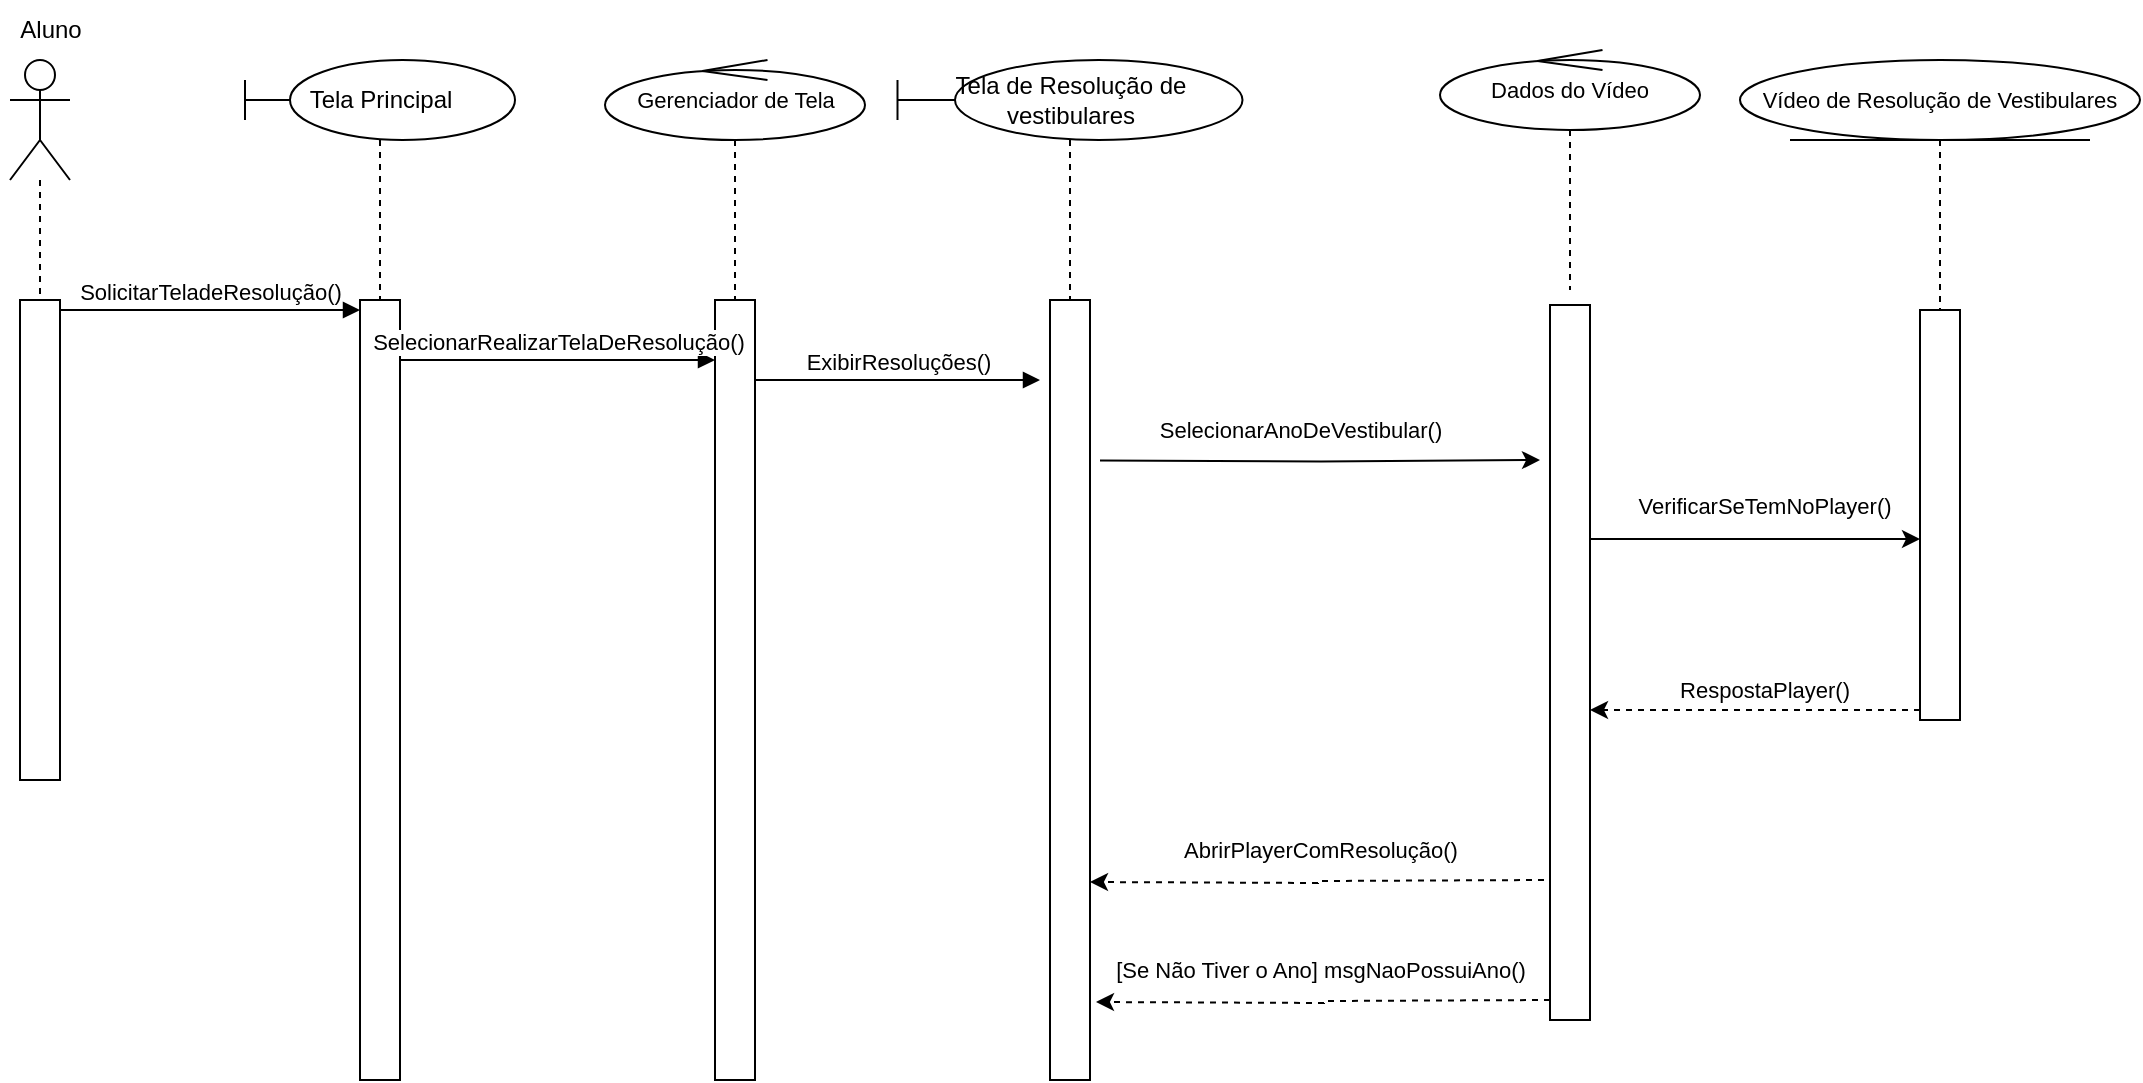 <mxfile version="24.8.0">
  <diagram name="Página-1" id="hjHxauJqLTIrHF04V4yP">
    <mxGraphModel grid="1" page="1" gridSize="10" guides="1" tooltips="1" connect="1" arrows="1" fold="1" pageScale="1" pageWidth="827" pageHeight="1169" math="0" shadow="0">
      <root>
        <mxCell id="0" />
        <mxCell id="1" parent="0" />
        <mxCell id="IRSCfRaErLqrMIaTSXO5-3" value="" style="html=1;points=[[0,0,0,0,5],[0,1,0,0,-5],[1,0,0,0,5],[1,1,0,0,-5]];perimeter=orthogonalPerimeter;outlineConnect=0;targetShapes=umlLifeline;portConstraint=eastwest;newEdgeStyle={&quot;curved&quot;:0,&quot;rounded&quot;:0};" vertex="1" parent="1">
          <mxGeometry x="30" y="250" width="20" height="240" as="geometry" />
        </mxCell>
        <mxCell id="IRSCfRaErLqrMIaTSXO5-6" value="" style="shape=umlLifeline;perimeter=lifelinePerimeter;whiteSpace=wrap;html=1;container=1;dropTarget=0;collapsible=0;recursiveResize=0;outlineConnect=0;portConstraint=eastwest;newEdgeStyle={&quot;curved&quot;:0,&quot;rounded&quot;:0};participant=umlActor;size=60;" vertex="1" parent="1">
          <mxGeometry x="25" y="130" width="30" height="120" as="geometry" />
        </mxCell>
        <mxCell id="IRSCfRaErLqrMIaTSXO5-4" value="SolicitarTeladeResolução()" style="html=1;verticalAlign=bottom;endArrow=block;curved=0;rounded=0;entryX=0;entryY=0;entryDx=0;entryDy=5;exitX=1;exitY=0;exitDx=0;exitDy=5;entryPerimeter=0;" edge="1" parent="1" source="IRSCfRaErLqrMIaTSXO5-3" target="IRSCfRaErLqrMIaTSXO5-11">
          <mxGeometry relative="1" as="geometry">
            <mxPoint x="120" y="255" as="targetPoint" />
          </mxGeometry>
        </mxCell>
        <mxCell id="IRSCfRaErLqrMIaTSXO5-11" value="" style="html=1;points=[[0,0,0,0,5],[0,1,0,0,-5],[1,0,0,0,5],[1,1,0,0,-5]];perimeter=orthogonalPerimeter;outlineConnect=0;targetShapes=umlLifeline;portConstraint=eastwest;newEdgeStyle={&quot;curved&quot;:0,&quot;rounded&quot;:0};" vertex="1" parent="1">
          <mxGeometry x="200" y="250" width="20" height="390" as="geometry" />
        </mxCell>
        <mxCell id="IRSCfRaErLqrMIaTSXO5-12" value="Tela Principal" style="shape=umlLifeline;perimeter=lifelinePerimeter;whiteSpace=wrap;html=1;container=1;dropTarget=0;collapsible=0;recursiveResize=0;outlineConnect=0;portConstraint=eastwest;newEdgeStyle={&quot;curved&quot;:0,&quot;rounded&quot;:0};participant=umlBoundary;" vertex="1" parent="1">
          <mxGeometry x="142.5" y="130" width="135" height="120" as="geometry" />
        </mxCell>
        <mxCell id="IRSCfRaErLqrMIaTSXO5-13" value="Aluno" style="text;html=1;align=center;verticalAlign=middle;resizable=0;points=[];autosize=1;strokeColor=none;fillColor=none;" vertex="1" parent="1">
          <mxGeometry x="20" y="100" width="50" height="30" as="geometry" />
        </mxCell>
        <mxCell id="IRSCfRaErLqrMIaTSXO5-15" value="" style="html=1;points=[[0,0,0,0,5],[0,1,0,0,-5],[1,0,0,0,5],[1,1,0,0,-5]];perimeter=orthogonalPerimeter;outlineConnect=0;targetShapes=umlLifeline;portConstraint=eastwest;newEdgeStyle={&quot;curved&quot;:0,&quot;rounded&quot;:0};" vertex="1" parent="1">
          <mxGeometry x="377.5" y="250" width="20" height="390" as="geometry" />
        </mxCell>
        <mxCell id="IRSCfRaErLqrMIaTSXO5-16" value="SelecionarRealizarTelaDeResolução()" style="html=1;verticalAlign=bottom;endArrow=block;curved=0;rounded=0;exitX=1;exitY=0;exitDx=0;exitDy=5;" edge="1" parent="1" target="IRSCfRaErLqrMIaTSXO5-15">
          <mxGeometry relative="1" as="geometry">
            <mxPoint x="220" y="280" as="sourcePoint" />
            <mxPoint x="370" y="280" as="targetPoint" />
          </mxGeometry>
        </mxCell>
        <mxCell id="IRSCfRaErLqrMIaTSXO5-22" value="" style="html=1;points=[[0,0,0,0,5],[0,1,0,0,-5],[1,0,0,0,5],[1,1,0,0,-5]];perimeter=orthogonalPerimeter;outlineConnect=0;targetShapes=umlLifeline;portConstraint=eastwest;newEdgeStyle={&quot;curved&quot;:0,&quot;rounded&quot;:0};" vertex="1" parent="1">
          <mxGeometry x="545" y="250" width="20" height="390" as="geometry" />
        </mxCell>
        <mxCell id="IRSCfRaErLqrMIaTSXO5-23" value="ExibirResoluções()" style="html=1;verticalAlign=bottom;endArrow=block;curved=0;rounded=0;exitX=1;exitY=0;exitDx=0;exitDy=5;" edge="1" parent="1">
          <mxGeometry relative="1" as="geometry">
            <mxPoint x="397.5" y="290" as="sourcePoint" />
            <mxPoint x="540" y="290" as="targetPoint" />
          </mxGeometry>
        </mxCell>
        <mxCell id="IRSCfRaErLqrMIaTSXO5-29" value="Gerenciador de Tela" style="shape=umlLifeline;perimeter=lifelinePerimeter;whiteSpace=wrap;html=1;container=1;dropTarget=0;collapsible=0;recursiveResize=0;outlineConnect=0;portConstraint=eastwest;newEdgeStyle={&quot;curved&quot;:0,&quot;rounded&quot;:0};participant=umlControl;fontFamily=Helvetica;fontSize=11;fontColor=default;labelBackgroundColor=default;" vertex="1" parent="1">
          <mxGeometry x="322.5" y="130" width="130" height="120" as="geometry" />
        </mxCell>
        <mxCell id="IRSCfRaErLqrMIaTSXO5-30" value="Tela de Resolução de vestibulares" style="shape=umlLifeline;perimeter=lifelinePerimeter;whiteSpace=wrap;html=1;container=1;dropTarget=0;collapsible=0;recursiveResize=0;outlineConnect=0;portConstraint=eastwest;newEdgeStyle={&quot;curved&quot;:0,&quot;rounded&quot;:0};participant=umlBoundary;" vertex="1" parent="1">
          <mxGeometry x="468.75" y="130" width="172.5" height="120" as="geometry" />
        </mxCell>
        <mxCell id="IRSCfRaErLqrMIaTSXO5-32" value="SelecionarAnoDeVestibular()" style="text;html=1;align=center;verticalAlign=middle;resizable=0;points=[];autosize=1;strokeColor=none;fillColor=none;fontFamily=Helvetica;fontSize=11;fontColor=default;labelBackgroundColor=default;" vertex="1" parent="1">
          <mxGeometry x="590" y="300" width="160" height="30" as="geometry" />
        </mxCell>
        <mxCell id="IRSCfRaErLqrMIaTSXO5-51" value="Vídeo de Resolução de Vestibulares" style="shape=umlLifeline;perimeter=lifelinePerimeter;whiteSpace=wrap;html=1;container=1;dropTarget=0;collapsible=0;recursiveResize=0;outlineConnect=0;portConstraint=eastwest;newEdgeStyle={&quot;curved&quot;:0,&quot;rounded&quot;:0};participant=umlEntity;fontFamily=Helvetica;fontSize=11;fontColor=default;labelBackgroundColor=default;" vertex="1" parent="1">
          <mxGeometry x="890" y="130" width="200" height="125" as="geometry" />
        </mxCell>
        <mxCell id="IRSCfRaErLqrMIaTSXO5-53" value="" style="html=1;points=[[0,0,0,0,5],[0,1,0,0,-5],[1,0,0,0,5],[1,1,0,0,-5]];perimeter=orthogonalPerimeter;outlineConnect=0;targetShapes=umlLifeline;portConstraint=eastwest;newEdgeStyle={&quot;curved&quot;:0,&quot;rounded&quot;:0};" vertex="1" parent="1">
          <mxGeometry x="980" y="255" width="20" height="205" as="geometry" />
        </mxCell>
        <mxCell id="-SlNXkB18eNbgqN7cxWu-1" style="edgeStyle=orthogonalEdgeStyle;shape=connector;curved=0;rounded=0;orthogonalLoop=1;jettySize=auto;html=1;strokeColor=default;align=center;verticalAlign=middle;fontFamily=Helvetica;fontSize=11;fontColor=default;labelBackgroundColor=default;endArrow=classic;" edge="1" parent="1">
          <mxGeometry relative="1" as="geometry">
            <mxPoint x="570" y="330.19" as="sourcePoint" />
            <mxPoint x="790" y="330" as="targetPoint" />
          </mxGeometry>
        </mxCell>
        <mxCell id="-SlNXkB18eNbgqN7cxWu-4" value="Dados do Vídeo" style="shape=umlLifeline;perimeter=lifelinePerimeter;whiteSpace=wrap;html=1;container=1;dropTarget=0;collapsible=0;recursiveResize=0;outlineConnect=0;portConstraint=eastwest;newEdgeStyle={&quot;curved&quot;:0,&quot;rounded&quot;:0};participant=umlControl;fontFamily=Helvetica;fontSize=11;fontColor=default;labelBackgroundColor=default;" vertex="1" parent="1">
          <mxGeometry x="740" y="125" width="130" height="120" as="geometry" />
        </mxCell>
        <mxCell id="-SlNXkB18eNbgqN7cxWu-7" style="edgeStyle=orthogonalEdgeStyle;shape=connector;curved=0;rounded=0;orthogonalLoop=1;jettySize=auto;html=1;strokeColor=default;align=center;verticalAlign=middle;fontFamily=Helvetica;fontSize=11;fontColor=default;labelBackgroundColor=default;endArrow=classic;" edge="1" parent="1">
          <mxGeometry relative="1" as="geometry">
            <mxPoint x="815" y="369.52" as="sourcePoint" />
            <mxPoint x="980" y="369.52" as="targetPoint" />
          </mxGeometry>
        </mxCell>
        <mxCell id="-SlNXkB18eNbgqN7cxWu-5" value="" style="html=1;points=[[0,0,0,0,5],[0,1,0,0,-5],[1,0,0,0,5],[1,1,0,0,-5]];perimeter=orthogonalPerimeter;outlineConnect=0;targetShapes=umlLifeline;portConstraint=eastwest;newEdgeStyle={&quot;curved&quot;:0,&quot;rounded&quot;:0};" vertex="1" parent="1">
          <mxGeometry x="795" y="252.5" width="20" height="357.5" as="geometry" />
        </mxCell>
        <mxCell id="-SlNXkB18eNbgqN7cxWu-8" value="VerificarSeTemNoPlayer()" style="text;html=1;align=center;verticalAlign=middle;resizable=0;points=[];autosize=1;strokeColor=none;fillColor=none;fontFamily=Helvetica;fontSize=11;fontColor=default;labelBackgroundColor=default;" vertex="1" parent="1">
          <mxGeometry x="827" y="338" width="150" height="30" as="geometry" />
        </mxCell>
        <mxCell id="-SlNXkB18eNbgqN7cxWu-9" value="" style="edgeStyle=none;orthogonalLoop=1;jettySize=auto;html=1;rounded=0;strokeColor=default;align=center;verticalAlign=middle;fontFamily=Helvetica;fontSize=11;fontColor=default;labelBackgroundColor=default;endArrow=classic;curved=0;dashed=1;exitX=0;exitY=1;exitDx=0;exitDy=-5;exitPerimeter=0;" edge="1" parent="1" source="IRSCfRaErLqrMIaTSXO5-53" target="-SlNXkB18eNbgqN7cxWu-5">
          <mxGeometry width="100" relative="1" as="geometry">
            <mxPoint x="960" y="430" as="sourcePoint" />
            <mxPoint x="860" y="430" as="targetPoint" />
            <Array as="points" />
          </mxGeometry>
        </mxCell>
        <mxCell id="-SlNXkB18eNbgqN7cxWu-10" value="RespostaPlayer()" style="text;html=1;align=center;verticalAlign=middle;resizable=0;points=[];autosize=1;strokeColor=none;fillColor=none;fontFamily=Helvetica;fontSize=11;fontColor=default;labelBackgroundColor=default;" vertex="1" parent="1">
          <mxGeometry x="847" y="430" width="110" height="30" as="geometry" />
        </mxCell>
        <mxCell id="-SlNXkB18eNbgqN7cxWu-13" style="edgeStyle=orthogonalEdgeStyle;shape=connector;curved=0;rounded=0;orthogonalLoop=1;jettySize=auto;html=1;entryX=1.148;entryY=0.508;entryDx=0;entryDy=0;entryPerimeter=0;strokeColor=default;align=center;verticalAlign=middle;fontFamily=Helvetica;fontSize=11;fontColor=default;labelBackgroundColor=default;endArrow=classic;dashed=1;" edge="1" parent="1">
          <mxGeometry relative="1" as="geometry">
            <mxPoint x="792" y="540" as="sourcePoint" />
            <mxPoint x="565" y="541" as="targetPoint" />
          </mxGeometry>
        </mxCell>
        <mxCell id="-SlNXkB18eNbgqN7cxWu-14" value="AbrirPlayerComResolução()" style="text;html=1;align=center;verticalAlign=middle;resizable=0;points=[];autosize=1;strokeColor=none;fillColor=none;fontFamily=Helvetica;fontSize=11;fontColor=default;labelBackgroundColor=default;" vertex="1" parent="1">
          <mxGeometry x="600" y="510" width="160" height="30" as="geometry" />
        </mxCell>
        <mxCell id="-SlNXkB18eNbgqN7cxWu-15" style="edgeStyle=orthogonalEdgeStyle;shape=connector;curved=0;rounded=0;orthogonalLoop=1;jettySize=auto;html=1;entryX=1.148;entryY=0.508;entryDx=0;entryDy=0;entryPerimeter=0;strokeColor=default;align=center;verticalAlign=middle;fontFamily=Helvetica;fontSize=11;fontColor=default;labelBackgroundColor=default;endArrow=classic;dashed=1;" edge="1" parent="1">
          <mxGeometry relative="1" as="geometry">
            <mxPoint x="795" y="600" as="sourcePoint" />
            <mxPoint x="568" y="601" as="targetPoint" />
          </mxGeometry>
        </mxCell>
        <mxCell id="-SlNXkB18eNbgqN7cxWu-16" value="[Se Não Tiver o Ano] msgNaoPossuiAno()" style="text;html=1;align=center;verticalAlign=middle;resizable=0;points=[];autosize=1;strokeColor=none;fillColor=none;fontFamily=Helvetica;fontSize=11;fontColor=default;labelBackgroundColor=default;" vertex="1" parent="1">
          <mxGeometry x="565" y="570" width="230" height="30" as="geometry" />
        </mxCell>
      </root>
    </mxGraphModel>
  </diagram>
</mxfile>

